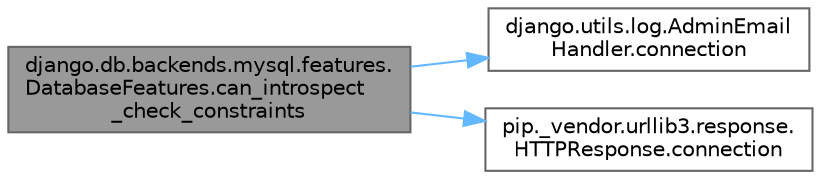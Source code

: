 digraph "django.db.backends.mysql.features.DatabaseFeatures.can_introspect_check_constraints"
{
 // LATEX_PDF_SIZE
  bgcolor="transparent";
  edge [fontname=Helvetica,fontsize=10,labelfontname=Helvetica,labelfontsize=10];
  node [fontname=Helvetica,fontsize=10,shape=box,height=0.2,width=0.4];
  rankdir="LR";
  Node1 [id="Node000001",label="django.db.backends.mysql.features.\lDatabaseFeatures.can_introspect\l_check_constraints",height=0.2,width=0.4,color="gray40", fillcolor="grey60", style="filled", fontcolor="black",tooltip=" "];
  Node1 -> Node2 [id="edge1_Node000001_Node000002",color="steelblue1",style="solid",tooltip=" "];
  Node2 [id="Node000002",label="django.utils.log.AdminEmail\lHandler.connection",height=0.2,width=0.4,color="grey40", fillcolor="white", style="filled",URL="$classdjango_1_1utils_1_1log_1_1_admin_email_handler.html#a545b5f7ec55a857fe1ca7836814a0760",tooltip=" "];
  Node1 -> Node3 [id="edge2_Node000001_Node000003",color="steelblue1",style="solid",tooltip=" "];
  Node3 [id="Node000003",label="pip._vendor.urllib3.response.\lHTTPResponse.connection",height=0.2,width=0.4,color="grey40", fillcolor="white", style="filled",URL="$classpip_1_1__vendor_1_1urllib3_1_1response_1_1_h_t_t_p_response.html#a9002314624685de3bbf9b84bdc87fef8",tooltip=" "];
}
